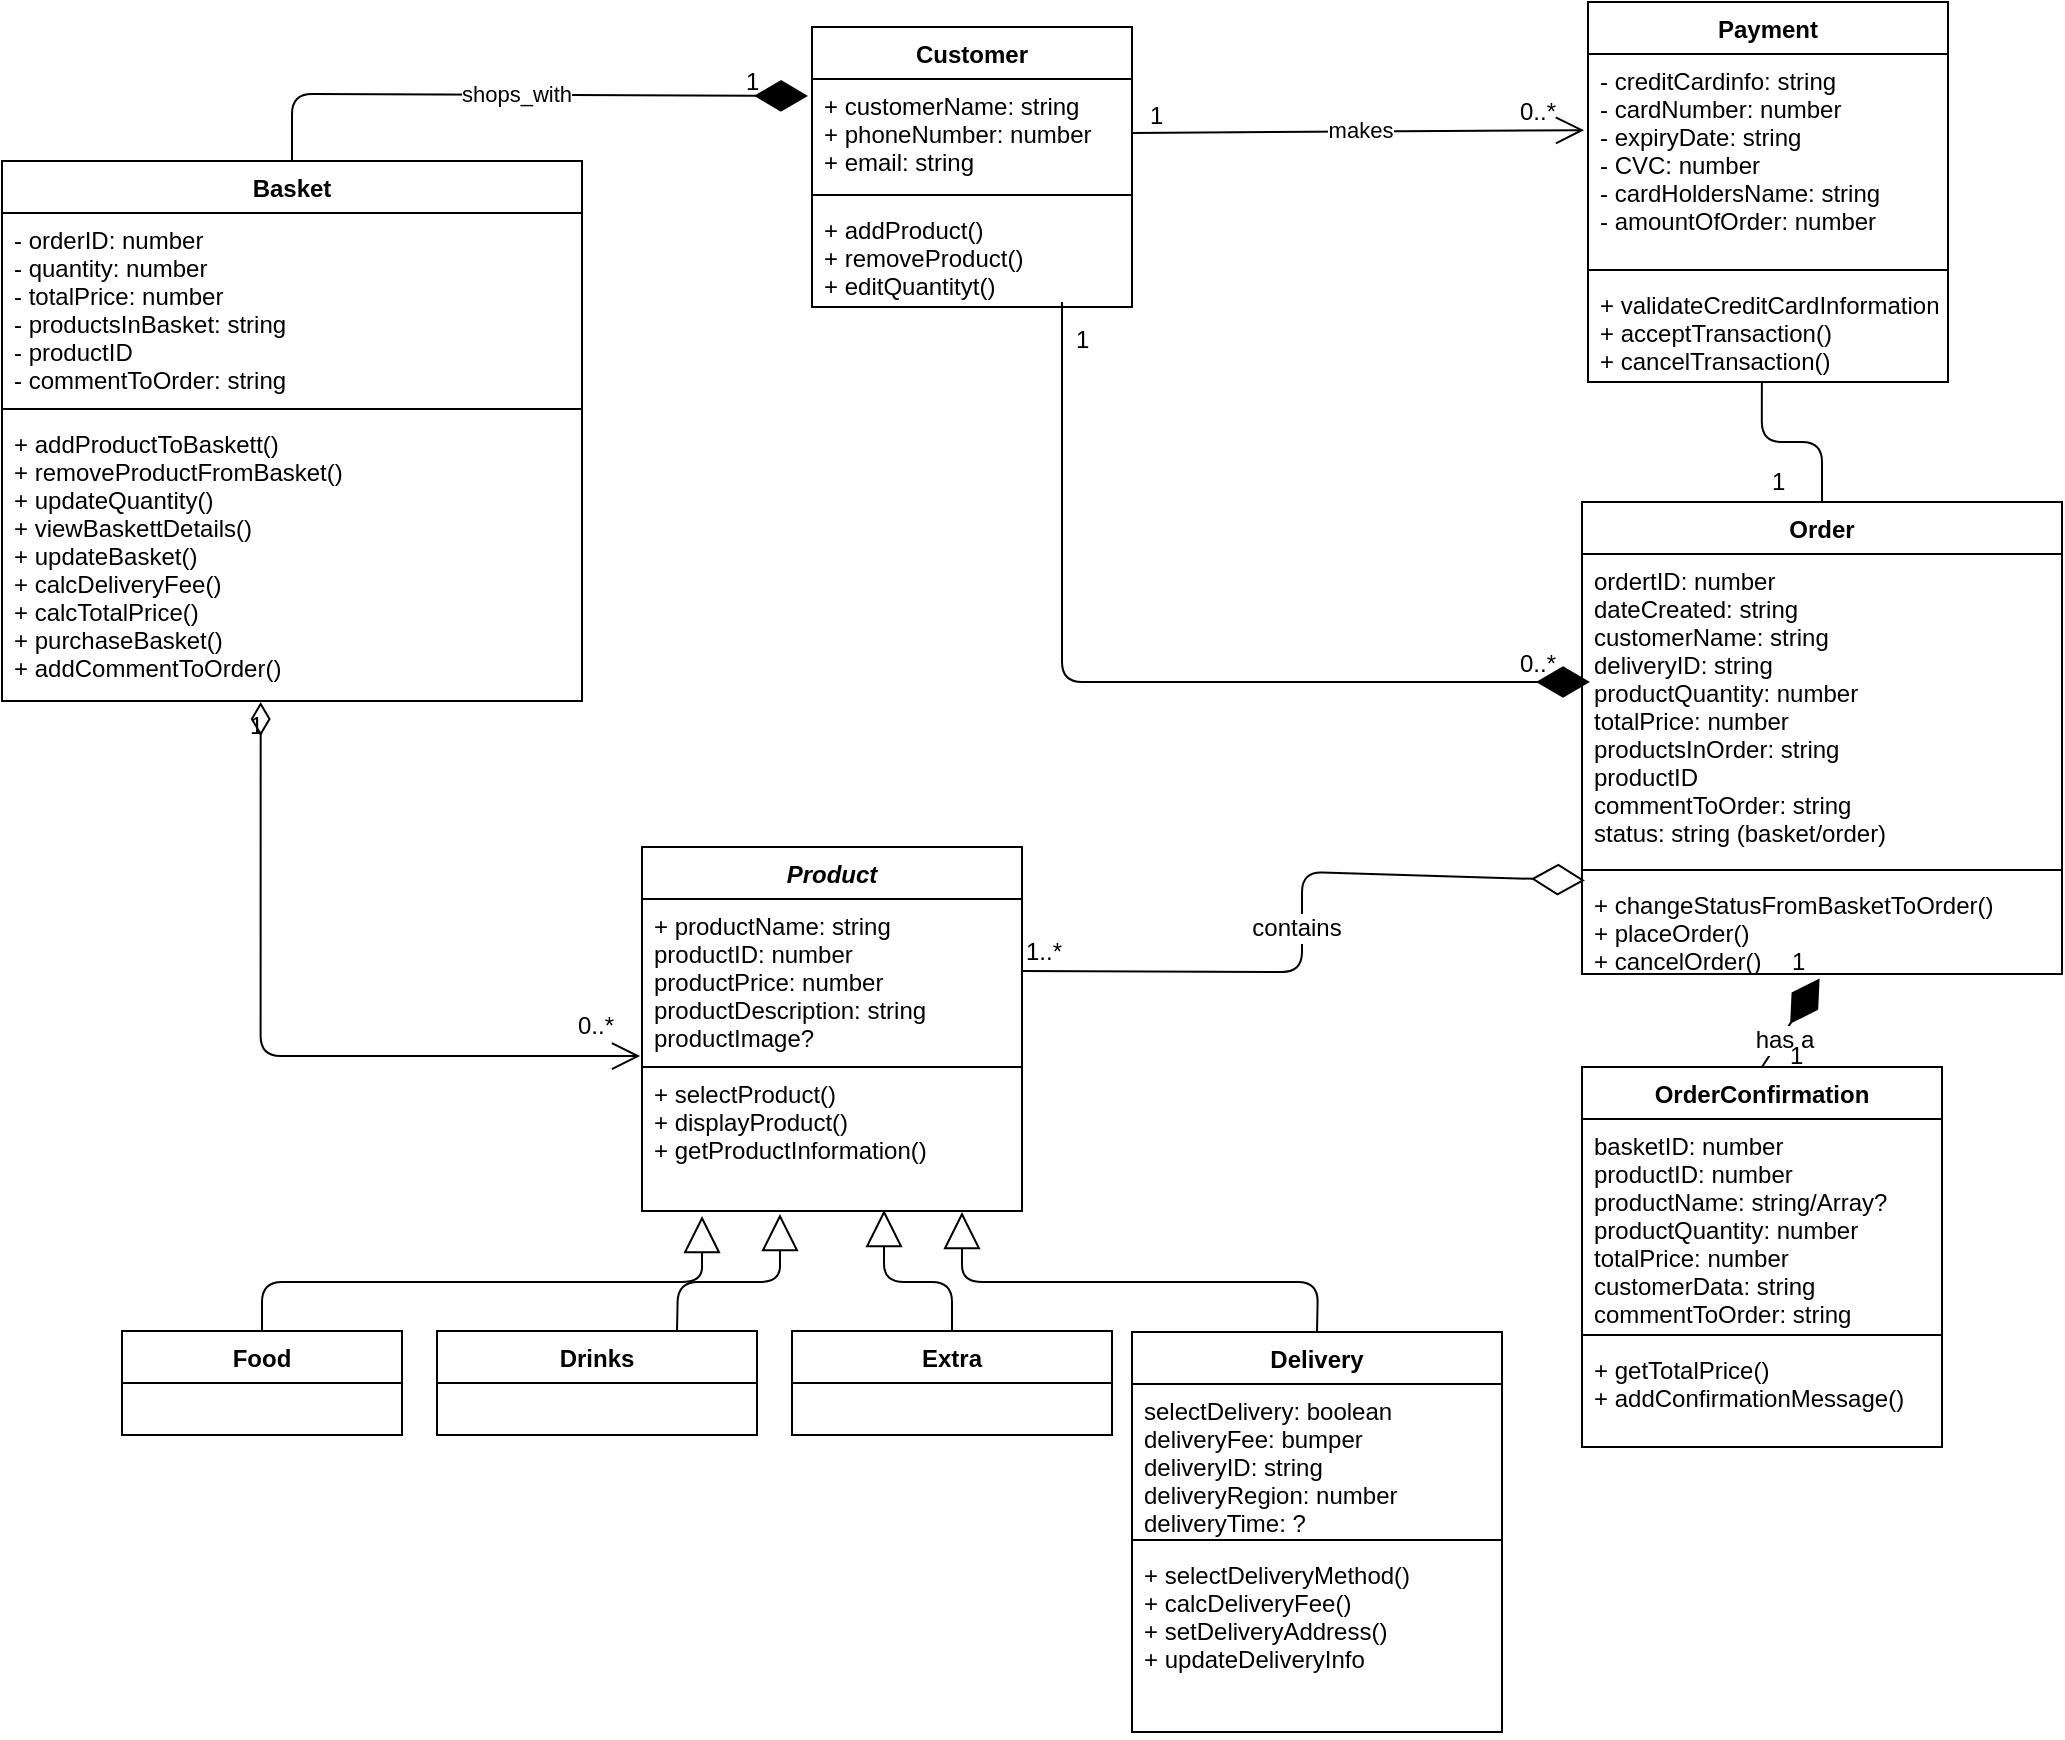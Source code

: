 <mxfile version="12.0.1" type="github" pages="1"><diagram id="oubRnEXqWQR2wV0JlbcT" name="Page-1"><mxGraphModel dx="2462" dy="807" grid="1" gridSize="10" guides="1" tooltips="1" connect="1" arrows="1" fold="1" page="1" pageScale="1" pageWidth="1169" pageHeight="827" math="0" shadow="0"><root><mxCell id="0"/><mxCell id="1" parent="0"/><mxCell id="WKTzoyoX9BQ7uApisoEN-5" value="Product" style="swimlane;fontStyle=3;align=center;verticalAlign=top;childLayout=stackLayout;horizontal=1;startSize=26;horizontalStack=0;resizeParent=1;resizeParentMax=0;resizeLast=0;collapsible=1;marginBottom=0;" parent="1" vertex="1"><mxGeometry x="290" y="422.5" width="190" height="182" as="geometry"/></mxCell><mxCell id="WKTzoyoX9BQ7uApisoEN-8" value="+ productName: string &#xa;productID: number&#xa;productPrice: number&#xa;productDescription: string&#xa;productImage?" style="text;strokeColor=#000000;fillColor=none;align=left;verticalAlign=top;spacingLeft=4;spacingRight=4;overflow=hidden;rotatable=0;points=[[0,0.5],[1,0.5]];portConstraint=eastwest;" parent="WKTzoyoX9BQ7uApisoEN-5" vertex="1"><mxGeometry y="26" width="190" height="84" as="geometry"/></mxCell><mxCell id="WKTzoyoX9BQ7uApisoEN-6" value="+ selectProduct()&#xa;+ displayProduct()&#xa;+ getProductInformation()" style="text;strokeColor=none;fillColor=none;align=left;verticalAlign=top;spacingLeft=4;spacingRight=4;overflow=hidden;rotatable=0;points=[[0,0.5],[1,0.5]];portConstraint=eastwest;" parent="WKTzoyoX9BQ7uApisoEN-5" vertex="1"><mxGeometry y="110" width="190" height="72" as="geometry"/></mxCell><mxCell id="WKTzoyoX9BQ7uApisoEN-38" value="Basket" style="swimlane;fontStyle=1;align=center;verticalAlign=top;childLayout=stackLayout;horizontal=1;startSize=26;horizontalStack=0;resizeParent=1;resizeParentMax=0;resizeLast=0;collapsible=1;marginBottom=0;" parent="1" vertex="1"><mxGeometry x="-30" y="79.5" width="290" height="270" as="geometry"/></mxCell><mxCell id="WKTzoyoX9BQ7uApisoEN-39" value="- orderID: number&#xa;- quantity: number&#xa;- totalPrice: number&#xa;- productsInBasket: string&#xa;- productID&#xa;- commentToOrder: string&#xa;&#xa;" style="text;strokeColor=none;fillColor=none;align=left;verticalAlign=top;spacingLeft=4;spacingRight=4;overflow=hidden;rotatable=0;points=[[0,0.5],[1,0.5]];portConstraint=eastwest;" parent="WKTzoyoX9BQ7uApisoEN-38" vertex="1"><mxGeometry y="26" width="290" height="94" as="geometry"/></mxCell><mxCell id="WKTzoyoX9BQ7uApisoEN-40" value="" style="line;strokeWidth=1;fillColor=none;align=left;verticalAlign=middle;spacingTop=-1;spacingLeft=3;spacingRight=3;rotatable=0;labelPosition=right;points=[];portConstraint=eastwest;" parent="WKTzoyoX9BQ7uApisoEN-38" vertex="1"><mxGeometry y="120" width="290" height="8" as="geometry"/></mxCell><mxCell id="WKTzoyoX9BQ7uApisoEN-41" value="+ addProductToBaskett()&#xa;+ removeProductFromBasket()&#xa;+ updateQuantity()&#xa;+ viewBaskettDetails()&#xa;+ updateBasket()&#xa;+ calcDeliveryFee()&#xa;+ calcTotalPrice()&#xa;+ purchaseBasket()&#xa;+ addCommentToOrder()&#xa;" style="text;strokeColor=none;fillColor=none;align=left;verticalAlign=top;spacingLeft=4;spacingRight=4;overflow=hidden;rotatable=0;points=[[0,0.5],[1,0.5]];portConstraint=eastwest;" parent="WKTzoyoX9BQ7uApisoEN-38" vertex="1"><mxGeometry y="128" width="290" height="142" as="geometry"/></mxCell><mxCell id="WKTzoyoX9BQ7uApisoEN-42" value="Payment" style="swimlane;fontStyle=1;align=center;verticalAlign=top;childLayout=stackLayout;horizontal=1;startSize=26;horizontalStack=0;resizeParent=1;resizeParentMax=0;resizeLast=0;collapsible=1;marginBottom=0;strokeColor=#000000;" parent="1" vertex="1"><mxGeometry x="763" width="180" height="190" as="geometry"/></mxCell><mxCell id="WKTzoyoX9BQ7uApisoEN-43" value="- creditCardinfo: string&#xa;- cardNumber: number&#xa;- expiryDate: string&#xa;- CVC: number&#xa;- cardHoldersName: string&#xa;- amountOfOrder: number" style="text;strokeColor=none;fillColor=none;align=left;verticalAlign=top;spacingLeft=4;spacingRight=4;overflow=hidden;rotatable=0;points=[[0,0.5],[1,0.5]];portConstraint=eastwest;" parent="WKTzoyoX9BQ7uApisoEN-42" vertex="1"><mxGeometry y="26" width="180" height="104" as="geometry"/></mxCell><mxCell id="WKTzoyoX9BQ7uApisoEN-44" value="" style="line;strokeWidth=1;fillColor=none;align=left;verticalAlign=middle;spacingTop=-1;spacingLeft=3;spacingRight=3;rotatable=0;labelPosition=right;points=[];portConstraint=eastwest;" parent="WKTzoyoX9BQ7uApisoEN-42" vertex="1"><mxGeometry y="130" width="180" height="8" as="geometry"/></mxCell><mxCell id="WKTzoyoX9BQ7uApisoEN-45" value="+ validateCreditCardInformation()&#xa;+ acceptTransaction()&#xa;+ cancelTransaction()" style="text;strokeColor=none;fillColor=none;align=left;verticalAlign=top;spacingLeft=4;spacingRight=4;overflow=hidden;rotatable=0;points=[[0,0.5],[1,0.5]];portConstraint=eastwest;" parent="WKTzoyoX9BQ7uApisoEN-42" vertex="1"><mxGeometry y="138" width="180" height="52" as="geometry"/></mxCell><mxCell id="_W1IMvBsjATDuYvXSzq6-1" value="Drinks" style="swimlane;fontStyle=1;align=center;verticalAlign=top;childLayout=stackLayout;horizontal=1;startSize=26;horizontalStack=0;resizeParent=1;resizeParentMax=0;resizeLast=0;collapsible=1;marginBottom=0;" parent="1" vertex="1"><mxGeometry x="187.5" y="664.5" width="160" height="52" as="geometry"/></mxCell><mxCell id="_W1IMvBsjATDuYvXSzq6-14" value="Extra" style="swimlane;fontStyle=1;align=center;verticalAlign=top;childLayout=stackLayout;horizontal=1;startSize=26;horizontalStack=0;resizeParent=1;resizeParentMax=0;resizeLast=0;collapsible=1;marginBottom=0;" parent="1" vertex="1"><mxGeometry x="365" y="664.5" width="160" height="52" as="geometry"/></mxCell><mxCell id="_W1IMvBsjATDuYvXSzq6-18" value="Delivery" style="swimlane;fontStyle=1;align=center;verticalAlign=top;childLayout=stackLayout;horizontal=1;startSize=26;horizontalStack=0;resizeParent=1;resizeParentMax=0;resizeLast=0;collapsible=1;marginBottom=0;" parent="1" vertex="1"><mxGeometry x="535" y="665" width="185" height="200" as="geometry"/></mxCell><mxCell id="BTT1Wvnna2sYC3ly7T8T-30" value="" style="endArrow=block;endSize=16;endFill=0;html=1;entryX=0.637;entryY=0.993;entryDx=0;entryDy=0;entryPerimeter=0;" parent="_W1IMvBsjATDuYvXSzq6-18" target="WKTzoyoX9BQ7uApisoEN-6" edge="1"><mxGeometry width="160" relative="1" as="geometry"><mxPoint x="-90" as="sourcePoint"/><mxPoint x="70" as="targetPoint"/><Array as="points"><mxPoint x="-90" y="-25"/><mxPoint x="-124" y="-25"/></Array></mxGeometry></mxCell><mxCell id="_W1IMvBsjATDuYvXSzq6-19" value="selectDelivery: boolean&#xa;deliveryFee: bumper&#xa;deliveryID: string&#xa;deliveryRegion: number&#xa;deliveryTime: ?" style="text;strokeColor=none;fillColor=none;align=left;verticalAlign=top;spacingLeft=4;spacingRight=4;overflow=hidden;rotatable=0;points=[[0,0.5],[1,0.5]];portConstraint=eastwest;" parent="_W1IMvBsjATDuYvXSzq6-18" vertex="1"><mxGeometry y="26" width="185" height="74" as="geometry"/></mxCell><mxCell id="_W1IMvBsjATDuYvXSzq6-20" value="" style="line;strokeWidth=1;fillColor=none;align=left;verticalAlign=middle;spacingTop=-1;spacingLeft=3;spacingRight=3;rotatable=0;labelPosition=right;points=[];portConstraint=eastwest;" parent="_W1IMvBsjATDuYvXSzq6-18" vertex="1"><mxGeometry y="100" width="185" height="8" as="geometry"/></mxCell><mxCell id="_W1IMvBsjATDuYvXSzq6-21" value="+ selectDeliveryMethod()&#xa;+ calcDeliveryFee()&#xa;+ setDeliveryAddress()&#xa;+ updateDeliveryInfo" style="text;strokeColor=none;fillColor=none;align=left;verticalAlign=top;spacingLeft=4;spacingRight=4;overflow=hidden;rotatable=0;points=[[0,0.5],[1,0.5]];portConstraint=eastwest;" parent="_W1IMvBsjATDuYvXSzq6-18" vertex="1"><mxGeometry y="108" width="185" height="92" as="geometry"/></mxCell><mxCell id="_W1IMvBsjATDuYvXSzq6-79" value="Food" style="swimlane;fontStyle=1;childLayout=stackLayout;horizontal=1;startSize=26;fillColor=none;horizontalStack=0;resizeParent=1;resizeParentMax=0;resizeLast=0;collapsible=1;marginBottom=0;" parent="1" vertex="1"><mxGeometry x="30" y="664.5" width="140" height="52" as="geometry"/></mxCell><mxCell id="QPRbfnBizexgPWACVOTy-3" value="Order" style="swimlane;fontStyle=1;align=center;verticalAlign=top;childLayout=stackLayout;horizontal=1;startSize=26;horizontalStack=0;resizeParent=1;resizeParentMax=0;resizeLast=0;collapsible=1;marginBottom=0;strokeColor=#000000;" parent="1" vertex="1"><mxGeometry x="760" y="250" width="240" height="236" as="geometry"/></mxCell><mxCell id="QPRbfnBizexgPWACVOTy-4" value="ordertID: number&#xa;dateCreated: string&#xa;customerName: string&#xa;deliveryID: string&#xa;productQuantity: number&#xa;totalPrice: number&#xa;productsInOrder: string&#xa;productID&#xa;commentToOrder: string&#xa;status: string (basket/order)&#xa;" style="text;strokeColor=none;fillColor=none;align=left;verticalAlign=top;spacingLeft=4;spacingRight=4;overflow=hidden;rotatable=0;points=[[0,0.5],[1,0.5]];portConstraint=eastwest;" parent="QPRbfnBizexgPWACVOTy-3" vertex="1"><mxGeometry y="26" width="240" height="154" as="geometry"/></mxCell><mxCell id="QPRbfnBizexgPWACVOTy-5" value="" style="line;strokeWidth=1;fillColor=none;align=left;verticalAlign=middle;spacingTop=-1;spacingLeft=3;spacingRight=3;rotatable=0;labelPosition=right;points=[];portConstraint=eastwest;" parent="QPRbfnBizexgPWACVOTy-3" vertex="1"><mxGeometry y="180" width="240" height="8" as="geometry"/></mxCell><mxCell id="QPRbfnBizexgPWACVOTy-6" value="+ changeStatusFromBasketToOrder()&#xa;+ placeOrder()&#xa;+ cancelOrder()" style="text;strokeColor=none;fillColor=none;align=left;verticalAlign=top;spacingLeft=4;spacingRight=4;overflow=hidden;rotatable=0;points=[[0,0.5],[1,0.5]];portConstraint=eastwest;" parent="QPRbfnBizexgPWACVOTy-3" vertex="1"><mxGeometry y="188" width="240" height="48" as="geometry"/></mxCell><mxCell id="QPRbfnBizexgPWACVOTy-7" value="OrderConfirmation" style="swimlane;fontStyle=1;align=center;verticalAlign=top;childLayout=stackLayout;horizontal=1;startSize=26;horizontalStack=0;resizeParent=1;resizeParentMax=0;resizeLast=0;collapsible=1;marginBottom=0;strokeColor=#000000;" parent="1" vertex="1"><mxGeometry x="760" y="532.5" width="180" height="190" as="geometry"/></mxCell><mxCell id="QPRbfnBizexgPWACVOTy-8" value="basketID: number&#xa;productID: number&#xa;productName: string/Array?&#xa;productQuantity: number&#xa;totalPrice: number&#xa;customerData: string&#xa;commentToOrder: string" style="text;strokeColor=none;fillColor=none;align=left;verticalAlign=top;spacingLeft=4;spacingRight=4;overflow=hidden;rotatable=0;points=[[0,0.5],[1,0.5]];portConstraint=eastwest;" parent="QPRbfnBizexgPWACVOTy-7" vertex="1"><mxGeometry y="26" width="180" height="104" as="geometry"/></mxCell><mxCell id="QPRbfnBizexgPWACVOTy-9" value="" style="line;strokeWidth=1;fillColor=none;align=left;verticalAlign=middle;spacingTop=-1;spacingLeft=3;spacingRight=3;rotatable=0;labelPosition=right;points=[];portConstraint=eastwest;" parent="QPRbfnBizexgPWACVOTy-7" vertex="1"><mxGeometry y="130" width="180" height="8" as="geometry"/></mxCell><mxCell id="QPRbfnBizexgPWACVOTy-10" value="+ getTotalPrice()&#xa;+ addConfirmationMessage()" style="text;strokeColor=none;fillColor=none;align=left;verticalAlign=top;spacingLeft=4;spacingRight=4;overflow=hidden;rotatable=0;points=[[0,0.5],[1,0.5]];portConstraint=eastwest;" parent="QPRbfnBizexgPWACVOTy-7" vertex="1"><mxGeometry y="138" width="180" height="52" as="geometry"/></mxCell><mxCell id="BTT1Wvnna2sYC3ly7T8T-4" value="shops_with" style="endArrow=diamondThin;endFill=1;endSize=24;html=1;exitX=0.5;exitY=0;exitDx=0;exitDy=0;" parent="1" source="WKTzoyoX9BQ7uApisoEN-38" edge="1"><mxGeometry width="160" relative="1" as="geometry"><mxPoint x="110" y="46" as="sourcePoint"/><mxPoint x="373" y="47" as="targetPoint"/><Array as="points"><mxPoint x="115" y="46"/></Array></mxGeometry></mxCell><mxCell id="BTT1Wvnna2sYC3ly7T8T-21" value="1&lt;br&gt;" style="text;html=1;resizable=0;points=[];autosize=1;align=left;verticalAlign=top;spacingTop=-4;" parent="1" vertex="1"><mxGeometry x="92" y="351.5" width="20" height="10" as="geometry"/></mxCell><mxCell id="BTT1Wvnna2sYC3ly7T8T-22" value="0..*" style="text;html=1;resizable=0;points=[];autosize=1;align=left;verticalAlign=top;spacingTop=-4;" parent="1" vertex="1"><mxGeometry x="256" y="502" width="30" height="10" as="geometry"/></mxCell><mxCell id="BTT1Wvnna2sYC3ly7T8T-23" value="1" style="text;html=1;resizable=0;points=[];autosize=1;align=left;verticalAlign=top;spacingTop=-4;" parent="1" vertex="1"><mxGeometry x="340" y="30" width="20" height="10" as="geometry"/></mxCell><mxCell id="BTT1Wvnna2sYC3ly7T8T-26" value="" style="endArrow=block;endSize=16;endFill=0;html=1;exitX=0.5;exitY=0;exitDx=0;exitDy=0;entryX=0.158;entryY=1.035;entryDx=0;entryDy=0;entryPerimeter=0;" parent="1" source="_W1IMvBsjATDuYvXSzq6-79" target="WKTzoyoX9BQ7uApisoEN-6" edge="1"><mxGeometry width="160" relative="1" as="geometry"><mxPoint x="35" y="560" as="sourcePoint"/><mxPoint x="195" y="560" as="targetPoint"/><Array as="points"><mxPoint x="100" y="640"/><mxPoint x="320" y="640"/></Array></mxGeometry></mxCell><mxCell id="BTT1Wvnna2sYC3ly7T8T-28" value="" style="endArrow=block;endSize=16;endFill=0;html=1;entryX=0.363;entryY=1.021;entryDx=0;entryDy=0;entryPerimeter=0;exitX=0.75;exitY=0;exitDx=0;exitDy=0;" parent="1" source="_W1IMvBsjATDuYvXSzq6-1" target="WKTzoyoX9BQ7uApisoEN-6" edge="1"><mxGeometry width="160" relative="1" as="geometry"><mxPoint x="270" y="657" as="sourcePoint"/><mxPoint x="440" y="657" as="targetPoint"/><Array as="points"><mxPoint x="308" y="640"/><mxPoint x="359" y="640"/></Array></mxGeometry></mxCell><mxCell id="BTT1Wvnna2sYC3ly7T8T-29" style="edgeStyle=none;rounded=0;orthogonalLoop=1;jettySize=auto;html=1;entryX=0.5;entryY=0;entryDx=0;entryDy=0;" parent="1" source="_W1IMvBsjATDuYvXSzq6-1" target="_W1IMvBsjATDuYvXSzq6-1" edge="1"><mxGeometry relative="1" as="geometry"/></mxCell><mxCell id="BTT1Wvnna2sYC3ly7T8T-31" value="" style="endArrow=block;endSize=16;endFill=0;html=1;exitX=0.5;exitY=0;exitDx=0;exitDy=0;entryX=0.842;entryY=1.007;entryDx=0;entryDy=0;entryPerimeter=0;" parent="1" source="_W1IMvBsjATDuYvXSzq6-18" target="WKTzoyoX9BQ7uApisoEN-6" edge="1"><mxGeometry width="160" relative="1" as="geometry"><mxPoint x="540" y="570" as="sourcePoint"/><mxPoint x="700" y="570" as="targetPoint"/><Array as="points"><mxPoint x="628" y="640"/><mxPoint x="450" y="640"/></Array></mxGeometry></mxCell><mxCell id="BTT1Wvnna2sYC3ly7T8T-34" value="makes" style="endArrow=open;endFill=1;endSize=12;html=1;entryX=-0.011;entryY=0.366;entryDx=0;entryDy=0;entryPerimeter=0;exitX=1;exitY=0.5;exitDx=0;exitDy=0;" parent="1" source="84nDKl_AJqCo-xtaJHAv-18" target="WKTzoyoX9BQ7uApisoEN-43" edge="1"><mxGeometry x="0.012" y="1" width="160" relative="1" as="geometry"><mxPoint x="590" y="59" as="sourcePoint"/><mxPoint x="720" y="71" as="targetPoint"/><mxPoint as="offset"/></mxGeometry></mxCell><mxCell id="BTT1Wvnna2sYC3ly7T8T-35" value="1" style="text;html=1;resizable=0;points=[];autosize=1;align=left;verticalAlign=top;spacingTop=-4;" parent="1" vertex="1"><mxGeometry x="541.5" y="47" width="20" height="10" as="geometry"/></mxCell><mxCell id="BTT1Wvnna2sYC3ly7T8T-36" value="0..*" style="text;html=1;resizable=0;points=[];autosize=1;align=left;verticalAlign=top;spacingTop=-4;" parent="1" vertex="1"><mxGeometry x="727" y="45" width="30" height="10" as="geometry"/></mxCell><mxCell id="BTT1Wvnna2sYC3ly7T8T-37" value="" style="endArrow=none;html=1;edgeStyle=orthogonalEdgeStyle;exitX=0.483;exitY=1;exitDx=0;exitDy=0;exitPerimeter=0;entryX=0.5;entryY=0;entryDx=0;entryDy=0;" parent="1" source="WKTzoyoX9BQ7uApisoEN-45" target="QPRbfnBizexgPWACVOTy-3" edge="1"><mxGeometry relative="1" as="geometry"><mxPoint x="883" y="230" as="sourcePoint"/><mxPoint x="1043" y="230" as="targetPoint"/></mxGeometry></mxCell><mxCell id="BTT1Wvnna2sYC3ly7T8T-38" value="&lt;br&gt;" style="resizable=0;html=1;align=left;verticalAlign=bottom;labelBackgroundColor=#ffffff;fontSize=10;" parent="BTT1Wvnna2sYC3ly7T8T-37" connectable="0" vertex="1"><mxGeometry x="-1" relative="1" as="geometry"/></mxCell><mxCell id="BTT1Wvnna2sYC3ly7T8T-39" value="" style="resizable=0;html=1;align=right;verticalAlign=bottom;labelBackgroundColor=#ffffff;fontSize=10;" parent="BTT1Wvnna2sYC3ly7T8T-37" connectable="0" vertex="1"><mxGeometry x="1" relative="1" as="geometry"/></mxCell><mxCell id="BTT1Wvnna2sYC3ly7T8T-40" value="1" style="text;html=1;resizable=0;points=[];autosize=1;align=left;verticalAlign=top;spacingTop=-4;" parent="1" vertex="1"><mxGeometry x="853" y="230" width="20" height="10" as="geometry"/></mxCell><mxCell id="BTT1Wvnna2sYC3ly7T8T-41" value="" style="endArrow=diamondThin;endFill=1;endSize=24;html=1;entryX=0.495;entryY=1.048;entryDx=0;entryDy=0;entryPerimeter=0;exitX=0.5;exitY=0;exitDx=0;exitDy=0;" parent="1" source="QPRbfnBizexgPWACVOTy-7" target="QPRbfnBizexgPWACVOTy-6" edge="1"><mxGeometry width="160" relative="1" as="geometry"><mxPoint x="990" y="590" as="sourcePoint"/><mxPoint x="1150" y="590" as="targetPoint"/></mxGeometry></mxCell><mxCell id="BTT1Wvnna2sYC3ly7T8T-42" value="has a" style="text;html=1;resizable=0;points=[];align=center;verticalAlign=middle;labelBackgroundColor=#ffffff;" parent="BTT1Wvnna2sYC3ly7T8T-41" vertex="1" connectable="0"><mxGeometry x="-0.335" y="-1" relative="1" as="geometry"><mxPoint as="offset"/></mxGeometry></mxCell><mxCell id="BTT1Wvnna2sYC3ly7T8T-43" value="1" style="text;html=1;resizable=0;points=[];autosize=1;align=left;verticalAlign=top;spacingTop=-4;" parent="1" vertex="1"><mxGeometry x="863" y="470" width="20" height="10" as="geometry"/></mxCell><mxCell id="BTT1Wvnna2sYC3ly7T8T-44" value="1&lt;br&gt;" style="text;html=1;resizable=0;points=[];autosize=1;align=left;verticalAlign=top;spacingTop=-4;" parent="1" vertex="1"><mxGeometry x="862" y="517" width="20" height="10" as="geometry"/></mxCell><mxCell id="BTT1Wvnna2sYC3ly7T8T-45" value="" style="endArrow=diamondThin;endFill=0;endSize=24;html=1;entryX=0.006;entryY=0.025;entryDx=0;entryDy=0;entryPerimeter=0;" parent="1" target="QPRbfnBizexgPWACVOTy-6" edge="1"><mxGeometry width="160" relative="1" as="geometry"><mxPoint x="480" y="484.5" as="sourcePoint"/><mxPoint x="640" y="484.5" as="targetPoint"/><Array as="points"><mxPoint x="620" y="485"/><mxPoint x="620" y="435"/></Array></mxGeometry></mxCell><mxCell id="BTT1Wvnna2sYC3ly7T8T-47" value="contains" style="text;html=1;resizable=0;points=[];align=center;verticalAlign=middle;labelBackgroundColor=#ffffff;" parent="BTT1Wvnna2sYC3ly7T8T-45" vertex="1" connectable="0"><mxGeometry x="-0.039" y="4" relative="1" as="geometry"><mxPoint x="1" y="-2.5" as="offset"/></mxGeometry></mxCell><mxCell id="BTT1Wvnna2sYC3ly7T8T-46" value="1..*" style="text;html=1;resizable=0;points=[];autosize=1;align=left;verticalAlign=top;spacingTop=-4;" parent="1" vertex="1"><mxGeometry x="480" y="465" width="30" height="10" as="geometry"/></mxCell><mxCell id="BTT1Wvnna2sYC3ly7T8T-48" value="" style="endArrow=diamondThin;endFill=1;endSize=24;html=1;" parent="1" edge="1"><mxGeometry width="160" relative="1" as="geometry"><mxPoint x="500" y="150" as="sourcePoint"/><mxPoint x="764" y="340" as="targetPoint"/><Array as="points"><mxPoint x="500" y="340"/></Array></mxGeometry></mxCell><mxCell id="BTT1Wvnna2sYC3ly7T8T-49" value="0..*" style="text;html=1;resizable=0;points=[];autosize=1;align=left;verticalAlign=top;spacingTop=-4;" parent="1" vertex="1"><mxGeometry x="727" y="321" width="30" height="10" as="geometry"/></mxCell><mxCell id="BTT1Wvnna2sYC3ly7T8T-52" value="1&lt;br&gt;" style="text;html=1;resizable=0;points=[];autosize=1;align=left;verticalAlign=top;spacingTop=-4;" parent="1" vertex="1"><mxGeometry x="505" y="159" width="20" height="10" as="geometry"/></mxCell><mxCell id="84nDKl_AJqCo-xtaJHAv-5" value="" style="endArrow=open;html=1;endSize=12;startArrow=diamondThin;startSize=14;startFill=0;edgeStyle=orthogonalEdgeStyle;align=left;verticalAlign=bottom;exitX=0.367;exitY=-0.15;exitDx=0;exitDy=0;exitPerimeter=0;entryX=-0.005;entryY=0.935;entryDx=0;entryDy=0;entryPerimeter=0;" parent="1" source="BTT1Wvnna2sYC3ly7T8T-21" target="WKTzoyoX9BQ7uApisoEN-8" edge="1"><mxGeometry x="0.291" y="207" relative="1" as="geometry"><mxPoint x="81" y="407.5" as="sourcePoint"/><mxPoint x="241" y="407.5" as="targetPoint"/><mxPoint as="offset"/></mxGeometry></mxCell><mxCell id="84nDKl_AJqCo-xtaJHAv-17" value="Customer" style="swimlane;fontStyle=1;align=center;verticalAlign=top;childLayout=stackLayout;horizontal=1;startSize=26;horizontalStack=0;resizeParent=1;resizeParentMax=0;resizeLast=0;collapsible=1;marginBottom=0;" parent="1" vertex="1"><mxGeometry x="375" y="12.5" width="160" height="140" as="geometry"/></mxCell><mxCell id="84nDKl_AJqCo-xtaJHAv-18" value="+ customerName: string&#xa;+ phoneNumber: number&#xa;+ email: string" style="text;strokeColor=none;fillColor=none;align=left;verticalAlign=top;spacingLeft=4;spacingRight=4;overflow=hidden;rotatable=0;points=[[0,0.5],[1,0.5]];portConstraint=eastwest;" parent="84nDKl_AJqCo-xtaJHAv-17" vertex="1"><mxGeometry y="26" width="160" height="54" as="geometry"/></mxCell><mxCell id="84nDKl_AJqCo-xtaJHAv-19" value="" style="line;strokeWidth=1;fillColor=none;align=left;verticalAlign=middle;spacingTop=-1;spacingLeft=3;spacingRight=3;rotatable=0;labelPosition=right;points=[];portConstraint=eastwest;" parent="84nDKl_AJqCo-xtaJHAv-17" vertex="1"><mxGeometry y="80" width="160" height="8" as="geometry"/></mxCell><mxCell id="84nDKl_AJqCo-xtaJHAv-20" value="+ addProduct()&#xa;+ removeProduct()&#xa;+ editQuantityt()" style="text;strokeColor=none;fillColor=none;align=left;verticalAlign=top;spacingLeft=4;spacingRight=4;overflow=hidden;rotatable=0;points=[[0,0.5],[1,0.5]];portConstraint=eastwest;" parent="84nDKl_AJqCo-xtaJHAv-17" vertex="1"><mxGeometry y="88" width="160" height="52" as="geometry"/></mxCell></root></mxGraphModel></diagram></mxfile>